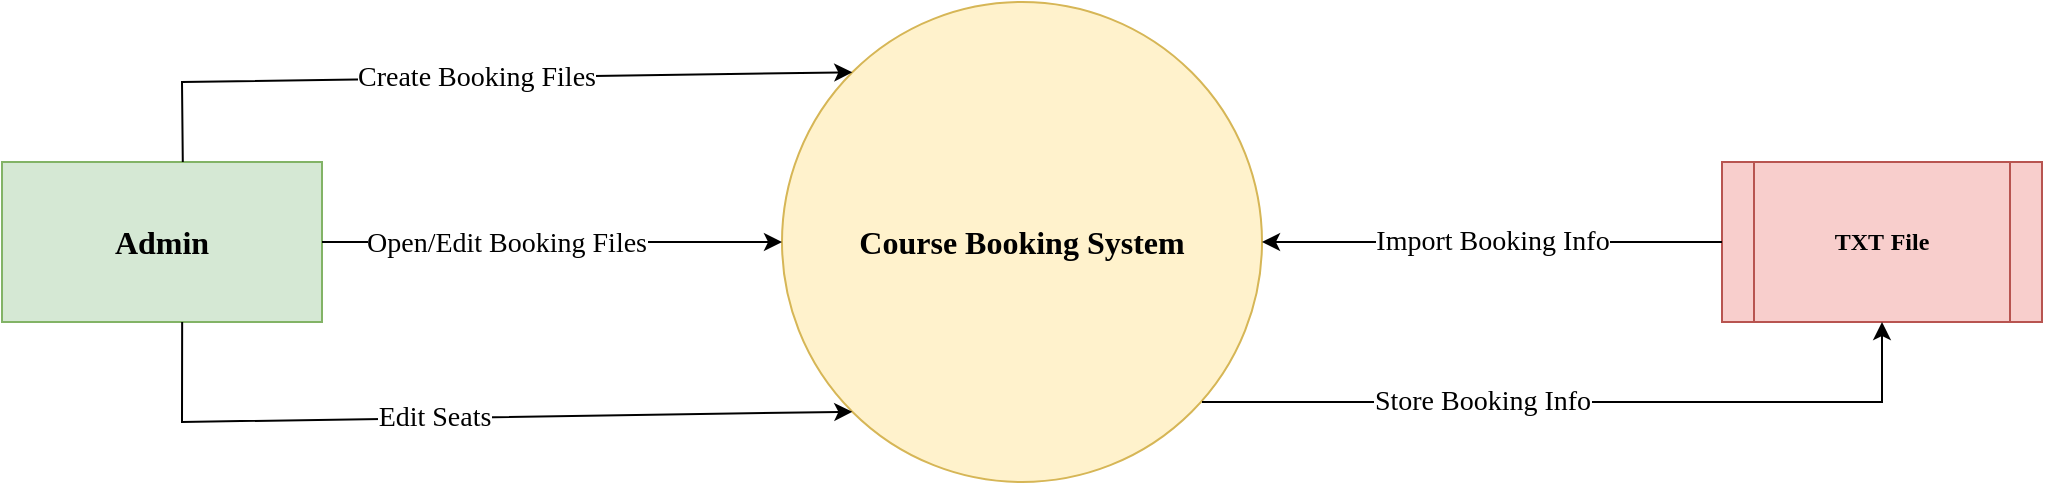 <mxfile version="21.3.7" type="github">
  <diagram name="Page-1" id="JnCQ3wnWpXyBfCcaVyTE">
    <mxGraphModel dx="1825" dy="469" grid="1" gridSize="10" guides="1" tooltips="1" connect="1" arrows="1" fold="1" page="1" pageScale="1" pageWidth="827" pageHeight="1169" math="0" shadow="0">
      <root>
        <mxCell id="0" />
        <mxCell id="1" parent="0" />
        <mxCell id="6pDvvT8k-pxlVnAfTvqK-2" value="&lt;b&gt;&lt;font style=&quot;font-size: 16px;&quot; face=&quot;Times New Roman&quot;&gt;Admin&lt;/font&gt;&lt;/b&gt;" style="rounded=0;whiteSpace=wrap;html=1;fillColor=#d5e8d4;strokeColor=#82b366;" vertex="1" parent="1">
          <mxGeometry x="-10" y="200" width="160" height="80" as="geometry" />
        </mxCell>
        <mxCell id="6pDvvT8k-pxlVnAfTvqK-3" value="&lt;font face=&quot;Times New Roman&quot;&gt;&lt;span style=&quot;font-size: 16px;&quot;&gt;&lt;b&gt;Course Booking System&lt;/b&gt;&lt;/span&gt;&lt;/font&gt;" style="ellipse;whiteSpace=wrap;html=1;aspect=fixed;fillColor=#fff2cc;strokeColor=#d6b656;" vertex="1" parent="1">
          <mxGeometry x="380" y="120" width="240" height="240" as="geometry" />
        </mxCell>
        <mxCell id="6pDvvT8k-pxlVnAfTvqK-5" value="&lt;b&gt;&lt;font face=&quot;Times New Roman&quot;&gt;TXT&lt;/font&gt;&lt;/b&gt; &lt;b&gt;&lt;font face=&quot;Times New Roman&quot;&gt;File&lt;/font&gt;&lt;/b&gt;" style="shape=process;whiteSpace=wrap;html=1;backgroundOutline=1;fillColor=#f8cecc;strokeColor=#b85450;" vertex="1" parent="1">
          <mxGeometry x="850" y="200" width="160" height="80" as="geometry" />
        </mxCell>
        <mxCell id="6pDvvT8k-pxlVnAfTvqK-7" value="&lt;font style=&quot;font-size: 14px;&quot;&gt;Create Booking Files&lt;/font&gt;" style="endArrow=classic;html=1;rounded=0;entryX=0;entryY=0;entryDx=0;entryDy=0;exitX=0.565;exitY=0;exitDx=0;exitDy=0;exitPerimeter=0;fontSize=14;fontFamily=Times New Roman;" edge="1" parent="1" source="6pDvvT8k-pxlVnAfTvqK-2" target="6pDvvT8k-pxlVnAfTvqK-3">
          <mxGeometry width="50" height="50" relative="1" as="geometry">
            <mxPoint x="80" y="190" as="sourcePoint" />
            <mxPoint x="320" y="120" as="targetPoint" />
            <Array as="points">
              <mxPoint x="80" y="160" />
            </Array>
          </mxGeometry>
        </mxCell>
        <mxCell id="6pDvvT8k-pxlVnAfTvqK-8" value="" style="endArrow=classic;html=1;rounded=0;entryX=0;entryY=0.5;entryDx=0;entryDy=0;exitX=1;exitY=0.5;exitDx=0;exitDy=0;" edge="1" parent="1" source="6pDvvT8k-pxlVnAfTvqK-2" target="6pDvvT8k-pxlVnAfTvqK-3">
          <mxGeometry width="50" height="50" relative="1" as="geometry">
            <mxPoint x="240" y="242" as="sourcePoint" />
            <mxPoint x="290" y="192" as="targetPoint" />
          </mxGeometry>
        </mxCell>
        <mxCell id="6pDvvT8k-pxlVnAfTvqK-9" value="&lt;font style=&quot;font-size: 14px;&quot; face=&quot;Times New Roman&quot;&gt;Open/Edit Booking Files&lt;/font&gt;" style="edgeLabel;html=1;align=center;verticalAlign=middle;resizable=0;points=[];" vertex="1" connectable="0" parent="6pDvvT8k-pxlVnAfTvqK-8">
          <mxGeometry x="-0.205" y="-1" relative="1" as="geometry">
            <mxPoint as="offset" />
          </mxGeometry>
        </mxCell>
        <mxCell id="6pDvvT8k-pxlVnAfTvqK-10" value="" style="endArrow=classic;html=1;rounded=0;exitX=0.563;exitY=1;exitDx=0;exitDy=0;exitPerimeter=0;entryX=0;entryY=1;entryDx=0;entryDy=0;" edge="1" parent="1" source="6pDvvT8k-pxlVnAfTvqK-2" target="6pDvvT8k-pxlVnAfTvqK-3">
          <mxGeometry width="50" height="50" relative="1" as="geometry">
            <mxPoint x="20" y="360" as="sourcePoint" />
            <mxPoint x="360" y="360" as="targetPoint" />
            <Array as="points">
              <mxPoint x="80" y="330" />
            </Array>
          </mxGeometry>
        </mxCell>
        <mxCell id="6pDvvT8k-pxlVnAfTvqK-13" value="&lt;font face=&quot;Times New Roman&quot; style=&quot;font-size: 14px;&quot;&gt;Edit Seats&lt;/font&gt;" style="edgeLabel;html=1;align=center;verticalAlign=middle;resizable=0;points=[];" vertex="1" connectable="0" parent="6pDvvT8k-pxlVnAfTvqK-10">
          <mxGeometry x="-0.09" relative="1" as="geometry">
            <mxPoint as="offset" />
          </mxGeometry>
        </mxCell>
        <mxCell id="6pDvvT8k-pxlVnAfTvqK-11" value="&lt;font face=&quot;Times New Roman&quot; style=&quot;font-size: 14px;&quot;&gt;Store Booking Info&lt;/font&gt;" style="endArrow=classic;html=1;rounded=0;entryX=0.5;entryY=1;entryDx=0;entryDy=0;" edge="1" parent="1" target="6pDvvT8k-pxlVnAfTvqK-5">
          <mxGeometry x="-0.263" width="50" height="50" relative="1" as="geometry">
            <mxPoint x="590" y="320" as="sourcePoint" />
            <mxPoint x="1000" y="320" as="targetPoint" />
            <Array as="points">
              <mxPoint x="930" y="320" />
            </Array>
            <mxPoint as="offset" />
          </mxGeometry>
        </mxCell>
        <mxCell id="6pDvvT8k-pxlVnAfTvqK-12" value="Import Booking Info" style="endArrow=classic;html=1;rounded=0;exitX=0;exitY=0.5;exitDx=0;exitDy=0;entryX=1;entryY=0.5;entryDx=0;entryDy=0;fontSize=14;fontFamily=Times New Roman;" edge="1" parent="1" source="6pDvvT8k-pxlVnAfTvqK-5" target="6pDvvT8k-pxlVnAfTvqK-3">
          <mxGeometry width="50" height="50" relative="1" as="geometry">
            <mxPoint x="770" y="230" as="sourcePoint" />
            <mxPoint x="820" y="180" as="targetPoint" />
          </mxGeometry>
        </mxCell>
      </root>
    </mxGraphModel>
  </diagram>
</mxfile>
